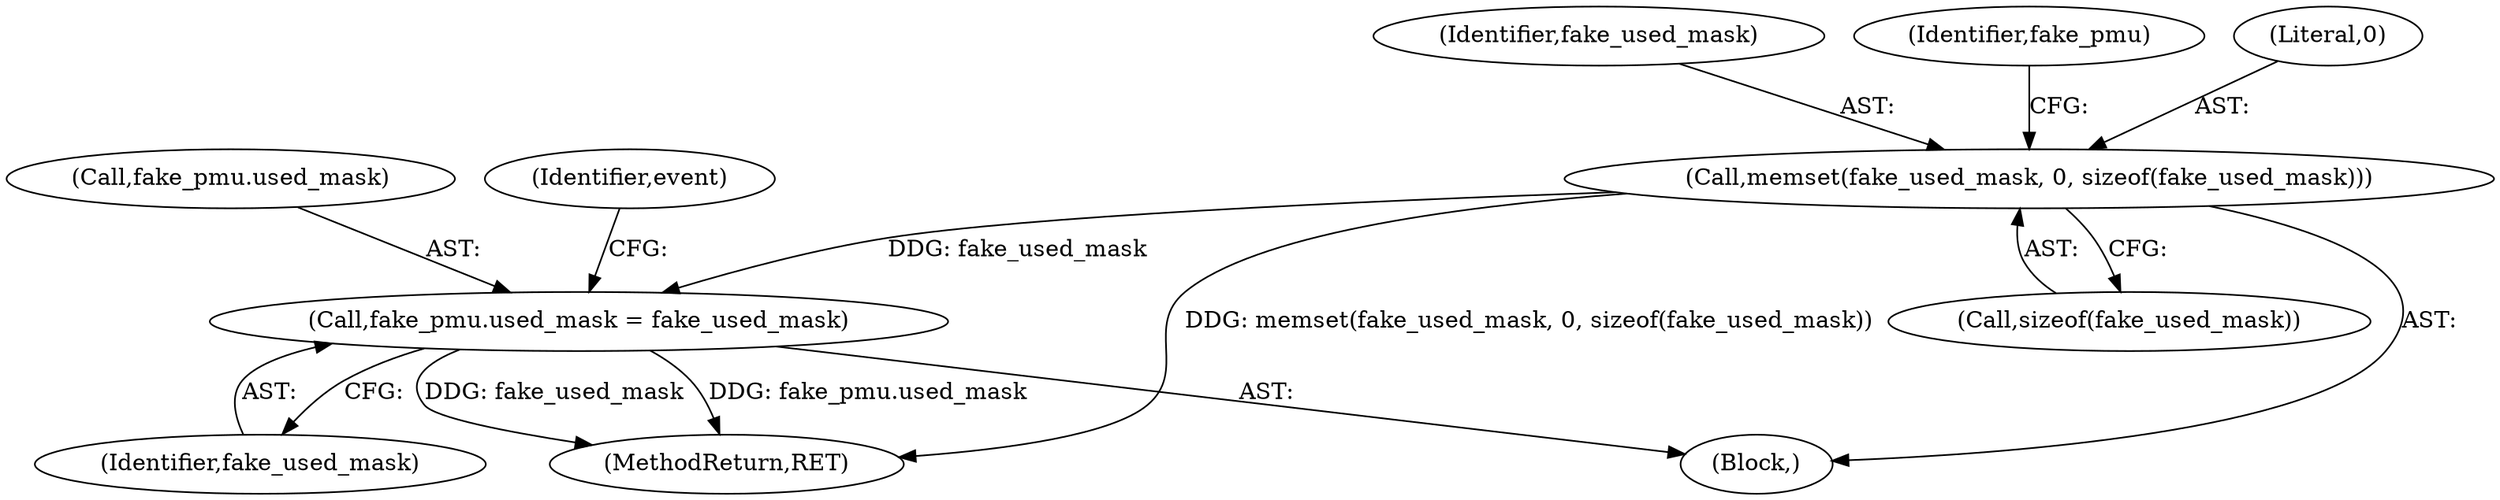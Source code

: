digraph "0_linux_8fff105e13041e49b82f92eef034f363a6b1c071_0@API" {
"1000115" [label="(Call,memset(fake_used_mask, 0, sizeof(fake_used_mask)))"];
"1000120" [label="(Call,fake_pmu.used_mask = fake_used_mask)"];
"1000116" [label="(Identifier,fake_used_mask)"];
"1000120" [label="(Call,fake_pmu.used_mask = fake_used_mask)"];
"1000122" [label="(Identifier,fake_pmu)"];
"1000129" [label="(Identifier,event)"];
"1000118" [label="(Call,sizeof(fake_used_mask))"];
"1000117" [label="(Literal,0)"];
"1000103" [label="(Block,)"];
"1000164" [label="(MethodReturn,RET)"];
"1000121" [label="(Call,fake_pmu.used_mask)"];
"1000115" [label="(Call,memset(fake_used_mask, 0, sizeof(fake_used_mask)))"];
"1000124" [label="(Identifier,fake_used_mask)"];
"1000115" -> "1000103"  [label="AST: "];
"1000115" -> "1000118"  [label="CFG: "];
"1000116" -> "1000115"  [label="AST: "];
"1000117" -> "1000115"  [label="AST: "];
"1000118" -> "1000115"  [label="AST: "];
"1000122" -> "1000115"  [label="CFG: "];
"1000115" -> "1000164"  [label="DDG: memset(fake_used_mask, 0, sizeof(fake_used_mask))"];
"1000115" -> "1000120"  [label="DDG: fake_used_mask"];
"1000120" -> "1000103"  [label="AST: "];
"1000120" -> "1000124"  [label="CFG: "];
"1000121" -> "1000120"  [label="AST: "];
"1000124" -> "1000120"  [label="AST: "];
"1000129" -> "1000120"  [label="CFG: "];
"1000120" -> "1000164"  [label="DDG: fake_pmu.used_mask"];
"1000120" -> "1000164"  [label="DDG: fake_used_mask"];
}
